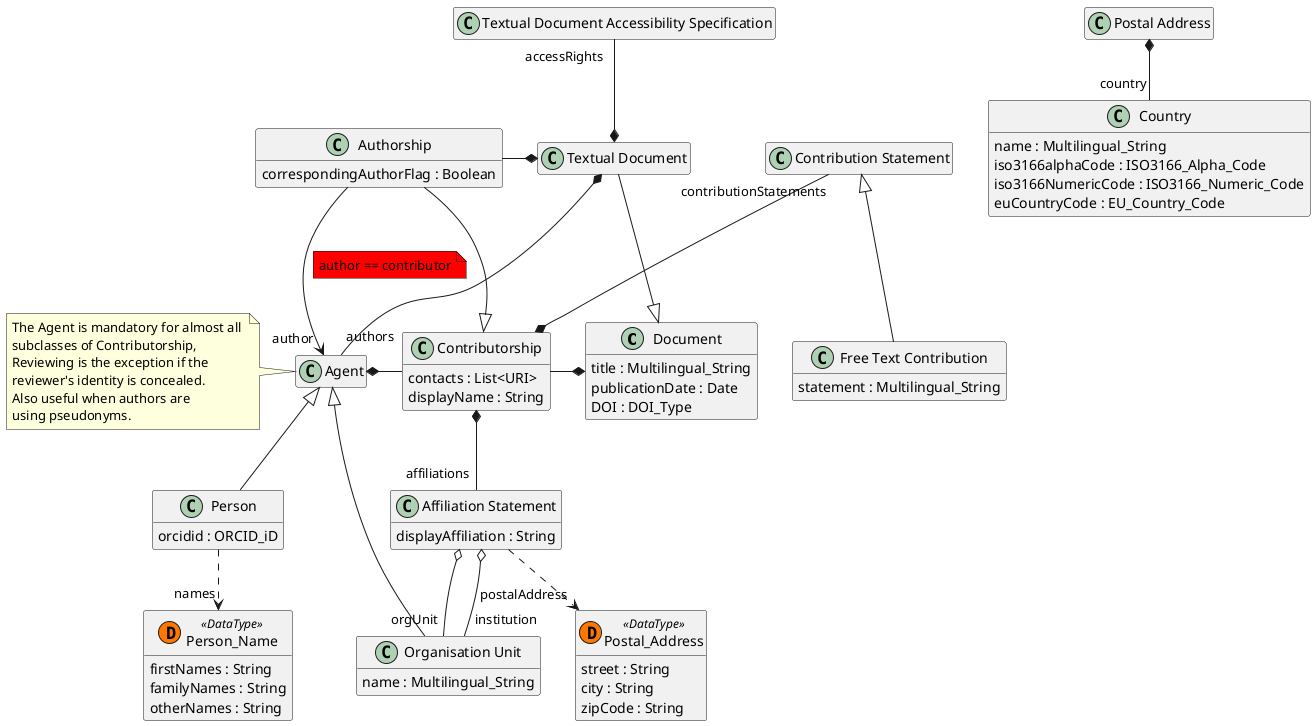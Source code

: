 @startuml
    !startsub common
    	!define datatype(x) class x << (D,#FF7700) DataType>>
    	hide empty members
    !endsub

    !startsub Document
    class "Document"{
        title : Multilingual_String
        publicationDate : Date
        DOI : DOI_Type
    }
    class "Textual Document"{
    }
    !endsub
    !startsub TDAS
    class "Textual Document Accessibility Specification"{
    }
    !endsub
    class "Agent"{

    }
    class "Organisation Unit"{
        name : Multilingual_String
    }
    class "Person"{
        orcidid : ORCID_iD
    }
    datatype("Person_Name"){
        firstNames : String
        familyNames : String
        otherNames : String
    }
    class "Authorship"{
        correspondingAuthorFlag : Boolean
    }
    !startsub Contributorship
    class "Contributorship"{
        contacts : List<URI>
        displayName : String
    }
    class "Contribution Statement"{
    }
    class "Free Text Contribution"{
        statement : Multilingual_String
    }
    !endsub
    class "Affiliation Statement"{
        displayAffiliation : String
    }
   datatype("Postal_Address"){
        street : String
        city : String
        zipCode : String
    }
    class "Country"{
        name : Multilingual_String
        iso3166alphaCode : ISO3166_Alpha_Code
        iso3166NumericCode : ISO3166_Numeric_Code
        euCountryCode : EU_Country_Code
    }
    "Postal Address" *-- "country" "Country"
    "Affiliation Statement" ..> "postalAddress" "Postal_Address"
    "Affiliation Statement" o-- "orgUnit" "Organisation Unit"
    "Affiliation Statement" o-- "institution" "Organisation Unit"
    !startsub Contributorship
    "Contribution Statement" <|-- "Free Text Contribution"
    "Contributorship" -r-* "Document"
    !endsub
    !startsub Contributorship
    "Contributorship" -l-* "Agent"
    !endsub
    "Contributorship" *-- "affiliations" "Affiliation Statement"
    !startsub Contributorship
    "Contributorship" *-u- "contributionStatements" "Contribution Statement"
    !endsub
    "Authorship" -r-* "Textual Document"
    "Contributorship" <|-u- "Authorship"
    "Authorship" --> "author" "Agent"
    note on link #red: author == contributor
    "Person" .d.> "names" "Person_Name"
    "Agent" <|-d- "Person"
    "Agent" <|-d- "Organisation Unit"
    !startsub Document
    "Document" <|-u- "Textual Document"
    !endsub
    "Textual Document" *-u- "accessRights" "Textual Document Accessibility Specification"
    "Textual Document" *--  "authors" "Agent"

    note left of Agent: The Agent is mandatory for almost all \nsubclasses of Contributorship,\nReviewing is the exception if the \nreviewer's identity is concealed. \nAlso useful when authors are \nusing pseudonyms.
@enduml